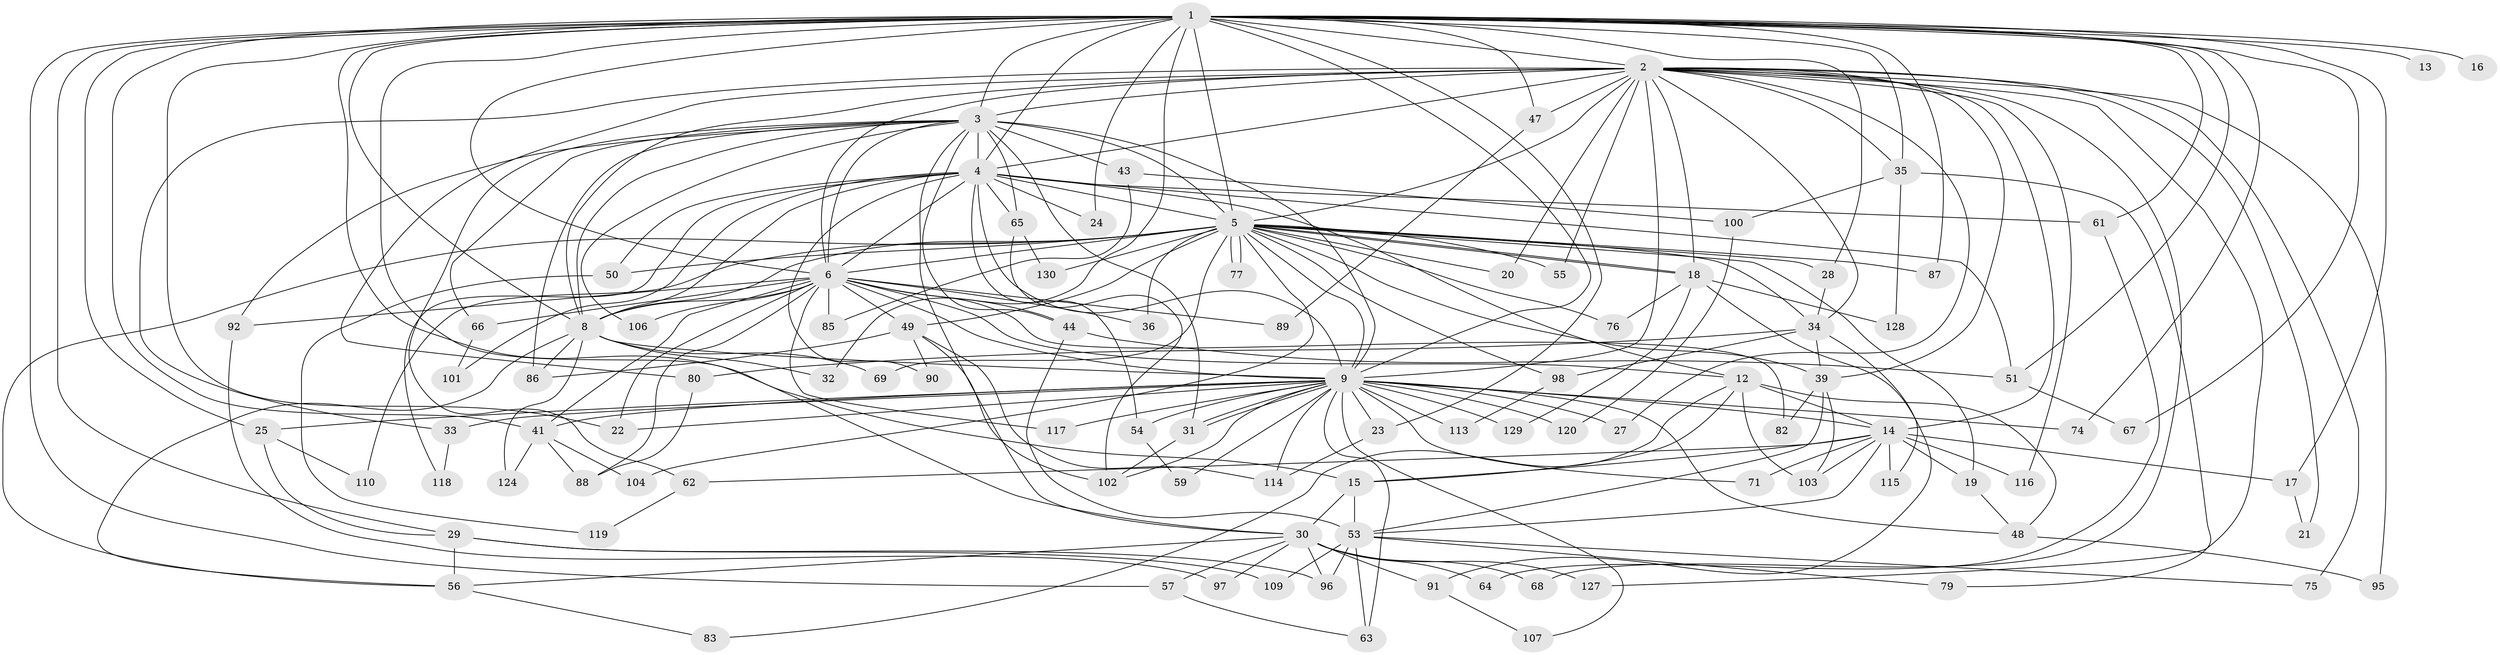 // original degree distribution, {17: 0.007692307692307693, 25: 0.007692307692307693, 22: 0.007692307692307693, 19: 0.007692307692307693, 32: 0.015384615384615385, 14: 0.007692307692307693, 26: 0.007692307692307693, 12: 0.007692307692307693, 18: 0.007692307692307693, 2: 0.45384615384615384, 7: 0.015384615384615385, 8: 0.015384615384615385, 3: 0.3, 4: 0.07692307692307693, 5: 0.023076923076923078, 9: 0.007692307692307693, 6: 0.03076923076923077}
// Generated by graph-tools (version 1.1) at 2025/11/02/27/25 16:11:06]
// undirected, 99 vertices, 230 edges
graph export_dot {
graph [start="1"]
  node [color=gray90,style=filled];
  1 [super="+7"];
  2 [super="+84"];
  3 [super="+42"];
  4 [super="+46"];
  5 [super="+93"];
  6 [super="+10"];
  8 [super="+38"];
  9 [super="+11"];
  12 [super="+108"];
  13;
  14 [super="+40"];
  15 [super="+45"];
  16;
  17;
  18 [super="+26"];
  19;
  20;
  21;
  22 [super="+99"];
  23;
  24;
  25;
  27;
  28;
  29 [super="+78"];
  30 [super="+52"];
  31 [super="+105"];
  32;
  33;
  34 [super="+37"];
  35;
  36;
  39;
  41 [super="+60"];
  43;
  44 [super="+81"];
  47;
  48 [super="+94"];
  49 [super="+125"];
  50;
  51 [super="+70"];
  53 [super="+72"];
  54;
  55;
  56 [super="+58"];
  57;
  59;
  61;
  62;
  63 [super="+73"];
  64;
  65;
  66;
  67;
  68;
  69;
  71;
  74;
  75;
  76;
  77;
  79;
  80;
  82;
  83;
  85;
  86 [super="+112"];
  87;
  88 [super="+111"];
  89;
  90;
  91;
  92;
  95;
  96 [super="+123"];
  97;
  98;
  100;
  101;
  102 [super="+122"];
  103;
  104;
  106 [super="+121"];
  107;
  109;
  110;
  113;
  114 [super="+126"];
  115;
  116;
  117;
  118;
  119;
  120;
  124;
  127;
  128;
  129;
  130;
  1 -- 2 [weight=2];
  1 -- 3 [weight=2];
  1 -- 4 [weight=2];
  1 -- 5 [weight=2];
  1 -- 6 [weight=4];
  1 -- 8 [weight=2];
  1 -- 9 [weight=3];
  1 -- 15;
  1 -- 24;
  1 -- 30;
  1 -- 35;
  1 -- 51;
  1 -- 57;
  1 -- 87;
  1 -- 67;
  1 -- 74;
  1 -- 13;
  1 -- 16;
  1 -- 17;
  1 -- 23;
  1 -- 25;
  1 -- 28;
  1 -- 29;
  1 -- 32;
  1 -- 47;
  1 -- 61;
  1 -- 22;
  1 -- 41;
  2 -- 3;
  2 -- 4;
  2 -- 5;
  2 -- 6 [weight=2];
  2 -- 8;
  2 -- 9;
  2 -- 14;
  2 -- 20;
  2 -- 21;
  2 -- 27;
  2 -- 33;
  2 -- 34;
  2 -- 35;
  2 -- 47;
  2 -- 55;
  2 -- 68;
  2 -- 75;
  2 -- 80;
  2 -- 95;
  2 -- 127;
  2 -- 18;
  2 -- 116;
  2 -- 39;
  3 -- 4 [weight=2];
  3 -- 5 [weight=2];
  3 -- 6 [weight=2];
  3 -- 8;
  3 -- 9;
  3 -- 30;
  3 -- 43 [weight=2];
  3 -- 44;
  3 -- 62;
  3 -- 65;
  3 -- 66;
  3 -- 86;
  3 -- 92;
  3 -- 106 [weight=2];
  3 -- 31;
  4 -- 5;
  4 -- 6 [weight=2];
  4 -- 8;
  4 -- 9;
  4 -- 12;
  4 -- 24;
  4 -- 50;
  4 -- 51;
  4 -- 54;
  4 -- 61;
  4 -- 65;
  4 -- 101;
  4 -- 118;
  4 -- 90;
  5 -- 6 [weight=2];
  5 -- 8;
  5 -- 9;
  5 -- 18;
  5 -- 18;
  5 -- 19;
  5 -- 20;
  5 -- 28;
  5 -- 36 [weight=2];
  5 -- 39;
  5 -- 49;
  5 -- 50;
  5 -- 55;
  5 -- 56;
  5 -- 69;
  5 -- 76;
  5 -- 77;
  5 -- 77;
  5 -- 87;
  5 -- 98;
  5 -- 104;
  5 -- 110;
  5 -- 130;
  5 -- 34;
  6 -- 8 [weight=2];
  6 -- 9 [weight=2];
  6 -- 12;
  6 -- 36;
  6 -- 49;
  6 -- 66;
  6 -- 117;
  6 -- 41;
  6 -- 106;
  6 -- 44;
  6 -- 82;
  6 -- 85;
  6 -- 22;
  6 -- 88;
  6 -- 89;
  6 -- 92;
  8 -- 9;
  8 -- 86;
  8 -- 124;
  8 -- 32;
  8 -- 56;
  8 -- 69;
  9 -- 22;
  9 -- 23;
  9 -- 25;
  9 -- 27;
  9 -- 31;
  9 -- 31;
  9 -- 33;
  9 -- 41;
  9 -- 48;
  9 -- 54;
  9 -- 59;
  9 -- 71;
  9 -- 74;
  9 -- 102;
  9 -- 107;
  9 -- 113;
  9 -- 117;
  9 -- 120;
  9 -- 129;
  9 -- 114;
  9 -- 14;
  9 -- 63;
  12 -- 14;
  12 -- 15;
  12 -- 48;
  12 -- 83;
  12 -- 103;
  14 -- 17;
  14 -- 19;
  14 -- 53;
  14 -- 62;
  14 -- 71;
  14 -- 115;
  14 -- 116;
  14 -- 103;
  14 -- 15;
  15 -- 30;
  15 -- 53;
  17 -- 21;
  18 -- 76;
  18 -- 128;
  18 -- 129;
  18 -- 91;
  19 -- 48;
  23 -- 114;
  25 -- 29;
  25 -- 110;
  28 -- 34;
  29 -- 56;
  29 -- 109;
  29 -- 96;
  30 -- 64;
  30 -- 68;
  30 -- 91;
  30 -- 96;
  30 -- 97;
  30 -- 127;
  30 -- 56;
  30 -- 57;
  31 -- 102;
  33 -- 118;
  34 -- 39;
  34 -- 80;
  34 -- 98;
  34 -- 115;
  35 -- 79;
  35 -- 100;
  35 -- 128;
  39 -- 53;
  39 -- 82;
  39 -- 103;
  41 -- 88;
  41 -- 104;
  41 -- 124;
  43 -- 85;
  43 -- 100;
  44 -- 51;
  44 -- 53;
  47 -- 89;
  48 -- 95;
  49 -- 90;
  49 -- 114;
  49 -- 86;
  49 -- 102;
  50 -- 119;
  51 -- 67;
  53 -- 63;
  53 -- 75;
  53 -- 96;
  53 -- 109;
  53 -- 79;
  54 -- 59;
  56 -- 83;
  57 -- 63;
  61 -- 64;
  62 -- 119;
  65 -- 102;
  65 -- 130;
  66 -- 101;
  80 -- 88;
  91 -- 107;
  92 -- 97;
  98 -- 113;
  100 -- 120;
}

